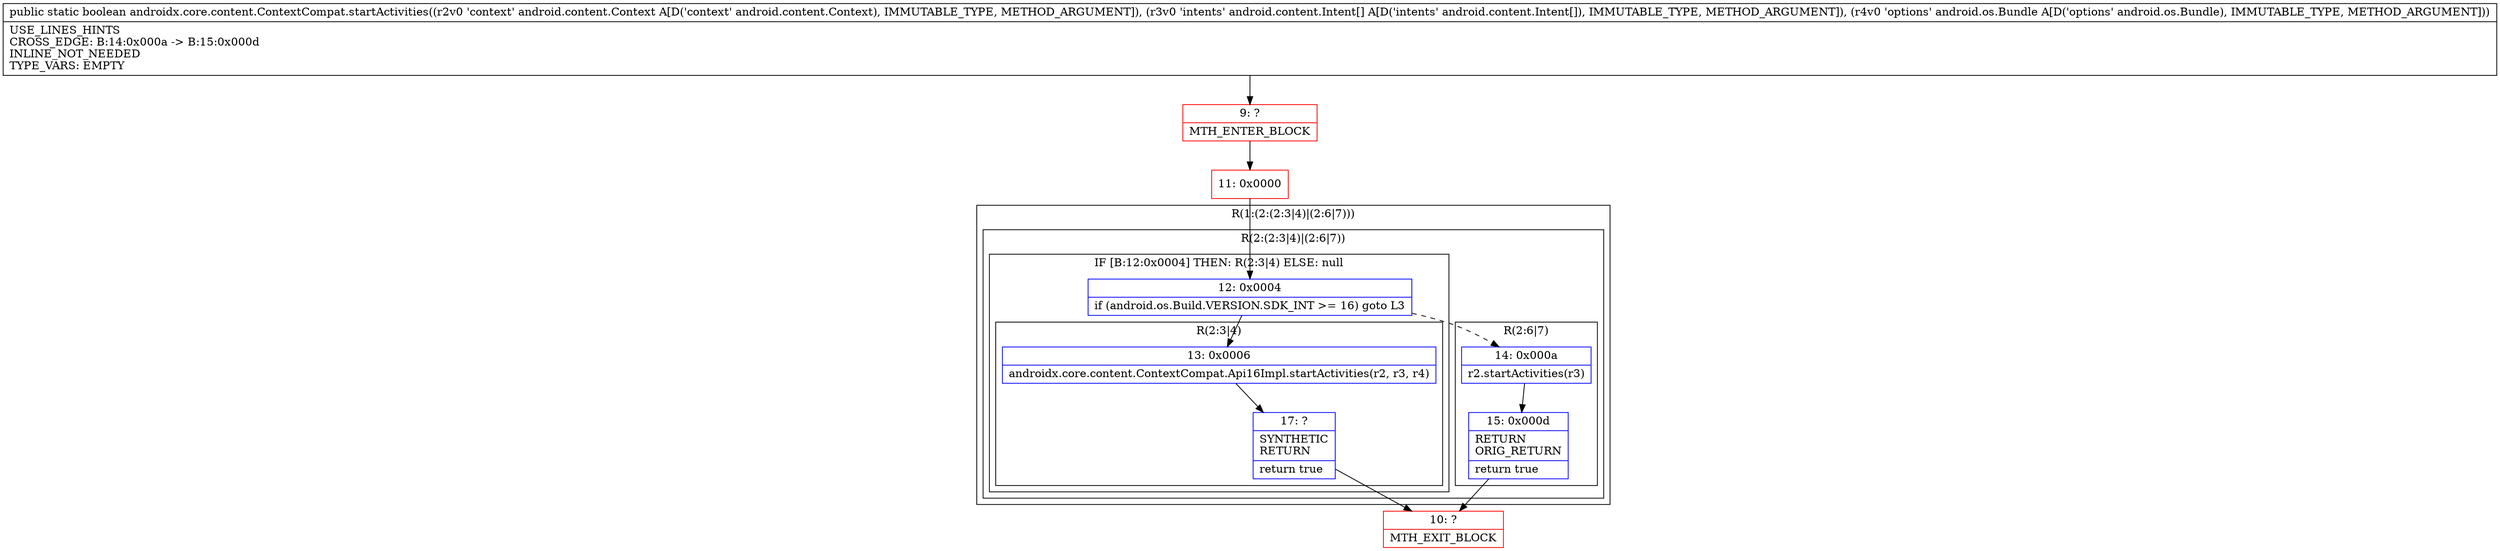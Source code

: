 digraph "CFG forandroidx.core.content.ContextCompat.startActivities(Landroid\/content\/Context;[Landroid\/content\/Intent;Landroid\/os\/Bundle;)Z" {
subgraph cluster_Region_1914848849 {
label = "R(1:(2:(2:3|4)|(2:6|7)))";
node [shape=record,color=blue];
subgraph cluster_Region_971106127 {
label = "R(2:(2:3|4)|(2:6|7))";
node [shape=record,color=blue];
subgraph cluster_IfRegion_1485770581 {
label = "IF [B:12:0x0004] THEN: R(2:3|4) ELSE: null";
node [shape=record,color=blue];
Node_12 [shape=record,label="{12\:\ 0x0004|if (android.os.Build.VERSION.SDK_INT \>= 16) goto L3\l}"];
subgraph cluster_Region_119833338 {
label = "R(2:3|4)";
node [shape=record,color=blue];
Node_13 [shape=record,label="{13\:\ 0x0006|androidx.core.content.ContextCompat.Api16Impl.startActivities(r2, r3, r4)\l}"];
Node_17 [shape=record,label="{17\:\ ?|SYNTHETIC\lRETURN\l|return true\l}"];
}
}
subgraph cluster_Region_1741966465 {
label = "R(2:6|7)";
node [shape=record,color=blue];
Node_14 [shape=record,label="{14\:\ 0x000a|r2.startActivities(r3)\l}"];
Node_15 [shape=record,label="{15\:\ 0x000d|RETURN\lORIG_RETURN\l|return true\l}"];
}
}
}
Node_9 [shape=record,color=red,label="{9\:\ ?|MTH_ENTER_BLOCK\l}"];
Node_11 [shape=record,color=red,label="{11\:\ 0x0000}"];
Node_10 [shape=record,color=red,label="{10\:\ ?|MTH_EXIT_BLOCK\l}"];
MethodNode[shape=record,label="{public static boolean androidx.core.content.ContextCompat.startActivities((r2v0 'context' android.content.Context A[D('context' android.content.Context), IMMUTABLE_TYPE, METHOD_ARGUMENT]), (r3v0 'intents' android.content.Intent[] A[D('intents' android.content.Intent[]), IMMUTABLE_TYPE, METHOD_ARGUMENT]), (r4v0 'options' android.os.Bundle A[D('options' android.os.Bundle), IMMUTABLE_TYPE, METHOD_ARGUMENT]))  | USE_LINES_HINTS\lCROSS_EDGE: B:14:0x000a \-\> B:15:0x000d\lINLINE_NOT_NEEDED\lTYPE_VARS: EMPTY\l}"];
MethodNode -> Node_9;Node_12 -> Node_13;
Node_12 -> Node_14[style=dashed];
Node_13 -> Node_17;
Node_17 -> Node_10;
Node_14 -> Node_15;
Node_15 -> Node_10;
Node_9 -> Node_11;
Node_11 -> Node_12;
}

